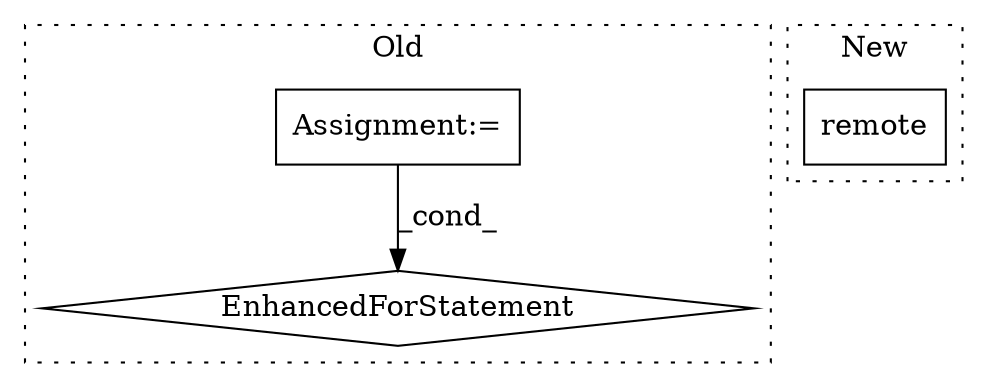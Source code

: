 digraph G {
subgraph cluster0 {
1 [label="EnhancedForStatement" a="70" s="20493,20579" l="53,2" shape="diamond"];
3 [label="Assignment:=" a="7" s="20184" l="1" shape="box"];
label = "Old";
style="dotted";
}
subgraph cluster1 {
2 [label="remote" a="32" s="20203" l="8" shape="box"];
label = "New";
style="dotted";
}
3 -> 1 [label="_cond_"];
}
